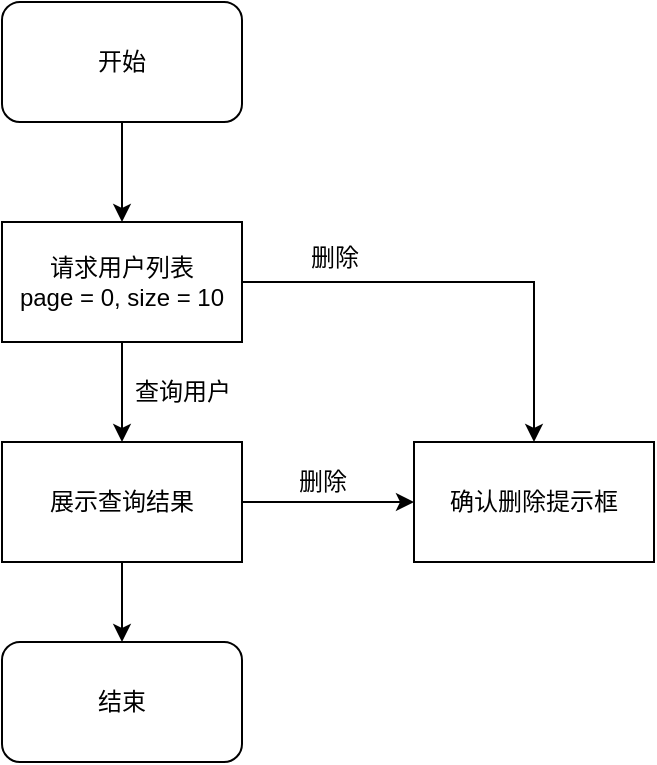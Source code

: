 <mxfile version="12.8.4" type="device"><diagram id="3GxItdsYDTQcoYVgamt7" name="第 1 页"><mxGraphModel dx="1209" dy="716" grid="1" gridSize="10" guides="1" tooltips="1" connect="1" arrows="1" fold="1" page="1" pageScale="1" pageWidth="827" pageHeight="1169" math="0" shadow="0"><root><mxCell id="0"/><mxCell id="1" parent="0"/><mxCell id="XYTj-KboxpwVEVtixA4H-6" value="" style="edgeStyle=orthogonalEdgeStyle;rounded=0;orthogonalLoop=1;jettySize=auto;html=1;" edge="1" parent="1" source="XYTj-KboxpwVEVtixA4H-2" target="XYTj-KboxpwVEVtixA4H-5"><mxGeometry relative="1" as="geometry"/></mxCell><mxCell id="XYTj-KboxpwVEVtixA4H-2" value="开始" style="rounded=1;whiteSpace=wrap;html=1;" vertex="1" parent="1"><mxGeometry x="354" y="34" width="120" height="60" as="geometry"/></mxCell><mxCell id="XYTj-KboxpwVEVtixA4H-8" value="" style="edgeStyle=orthogonalEdgeStyle;rounded=0;orthogonalLoop=1;jettySize=auto;html=1;" edge="1" parent="1" source="XYTj-KboxpwVEVtixA4H-5" target="XYTj-KboxpwVEVtixA4H-7"><mxGeometry relative="1" as="geometry"/></mxCell><mxCell id="XYTj-KboxpwVEVtixA4H-15" style="edgeStyle=orthogonalEdgeStyle;rounded=0;orthogonalLoop=1;jettySize=auto;html=1;entryX=0.5;entryY=0;entryDx=0;entryDy=0;" edge="1" parent="1" source="XYTj-KboxpwVEVtixA4H-5" target="XYTj-KboxpwVEVtixA4H-14"><mxGeometry relative="1" as="geometry"/></mxCell><mxCell id="XYTj-KboxpwVEVtixA4H-5" value="请求用户列表&lt;br&gt;page = 0, size = 10" style="rounded=0;whiteSpace=wrap;html=1;" vertex="1" parent="1"><mxGeometry x="354" y="144" width="120" height="60" as="geometry"/></mxCell><mxCell id="XYTj-KboxpwVEVtixA4H-12" value="" style="edgeStyle=orthogonalEdgeStyle;rounded=0;orthogonalLoop=1;jettySize=auto;html=1;" edge="1" parent="1" source="XYTj-KboxpwVEVtixA4H-7" target="XYTj-KboxpwVEVtixA4H-11"><mxGeometry relative="1" as="geometry"/></mxCell><mxCell id="XYTj-KboxpwVEVtixA4H-16" style="edgeStyle=orthogonalEdgeStyle;rounded=0;orthogonalLoop=1;jettySize=auto;html=1;exitX=1;exitY=0.5;exitDx=0;exitDy=0;entryX=0;entryY=0.5;entryDx=0;entryDy=0;" edge="1" parent="1" source="XYTj-KboxpwVEVtixA4H-7" target="XYTj-KboxpwVEVtixA4H-14"><mxGeometry relative="1" as="geometry"/></mxCell><mxCell id="XYTj-KboxpwVEVtixA4H-7" value="展示查询结果" style="rounded=0;whiteSpace=wrap;html=1;" vertex="1" parent="1"><mxGeometry x="354" y="254" width="120" height="60" as="geometry"/></mxCell><mxCell id="XYTj-KboxpwVEVtixA4H-9" value="查询用户" style="text;html=1;align=center;verticalAlign=middle;resizable=0;points=[];autosize=1;" vertex="1" parent="1"><mxGeometry x="414" y="219" width="60" height="20" as="geometry"/></mxCell><mxCell id="XYTj-KboxpwVEVtixA4H-11" value="结束" style="rounded=1;whiteSpace=wrap;html=1;" vertex="1" parent="1"><mxGeometry x="354" y="354" width="120" height="60" as="geometry"/></mxCell><mxCell id="XYTj-KboxpwVEVtixA4H-14" value="确认删除提示框" style="rounded=0;whiteSpace=wrap;html=1;" vertex="1" parent="1"><mxGeometry x="560" y="254" width="120" height="60" as="geometry"/></mxCell><mxCell id="XYTj-KboxpwVEVtixA4H-17" value="删除" style="text;html=1;align=center;verticalAlign=middle;resizable=0;points=[];autosize=1;" vertex="1" parent="1"><mxGeometry x="500" y="152" width="40" height="20" as="geometry"/></mxCell><mxCell id="XYTj-KboxpwVEVtixA4H-18" value="删除" style="text;html=1;align=center;verticalAlign=middle;resizable=0;points=[];autosize=1;" vertex="1" parent="1"><mxGeometry x="494" y="264" width="40" height="20" as="geometry"/></mxCell></root></mxGraphModel></diagram></mxfile>